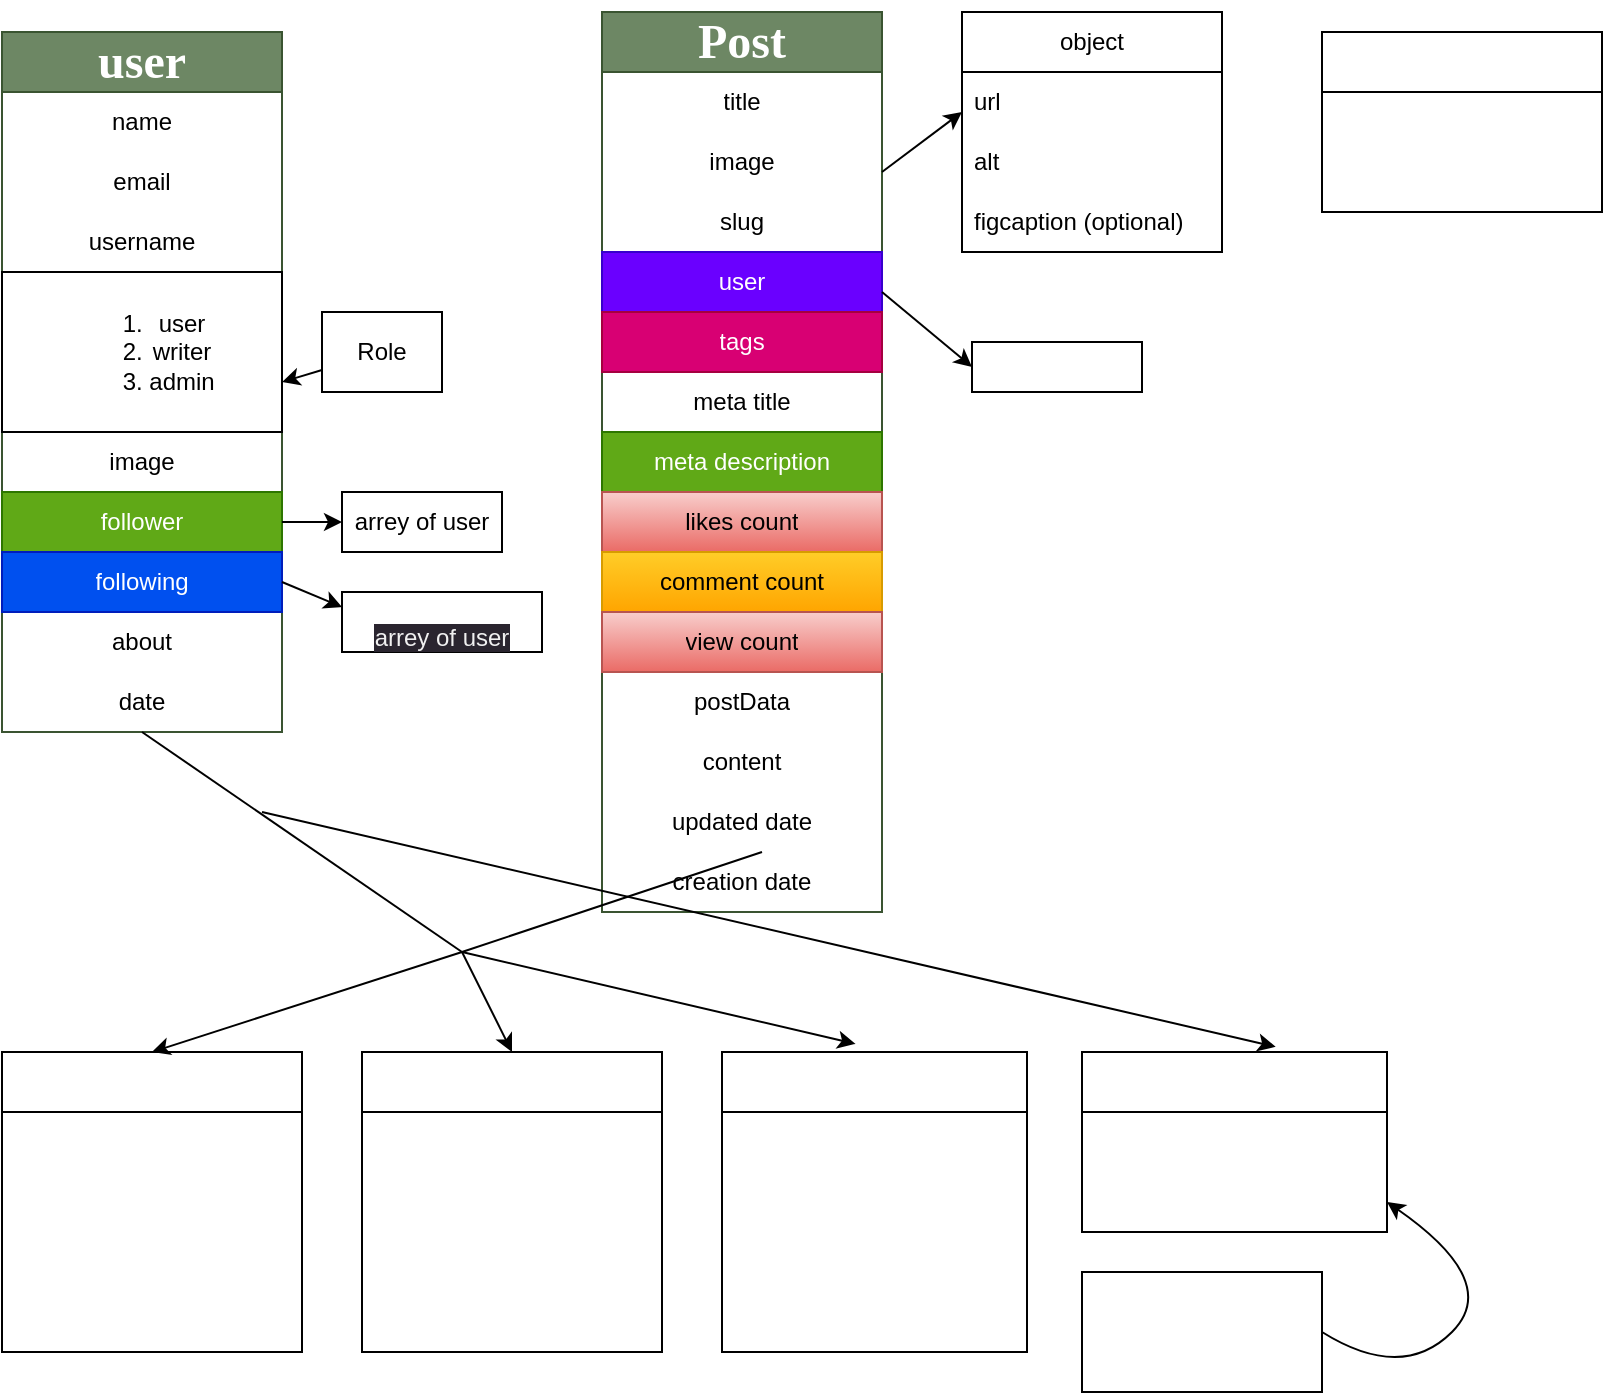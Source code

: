<mxfile>
    <diagram id="FZ2rvSespzdSm9l2jmtj" name="Page-1">
        <mxGraphModel dx="510" dy="507" grid="1" gridSize="10" guides="1" tooltips="1" connect="1" arrows="1" fold="1" page="1" pageScale="1" pageWidth="850" pageHeight="1100" math="0" shadow="0">
            <root>
                <mxCell id="0"/>
                <mxCell id="1" parent="0"/>
                <mxCell id="2" value="&lt;h1&gt;&lt;b&gt;&lt;font style=&quot;font-size: 24px;&quot;&gt;user&lt;/font&gt;&lt;/b&gt;&lt;/h1&gt;" style="swimlane;fontStyle=0;childLayout=stackLayout;horizontal=1;startSize=30;horizontalStack=0;resizeParent=1;resizeParentMax=0;resizeLast=0;collapsible=1;marginBottom=0;whiteSpace=wrap;html=1;fillColor=#6d8764;fontColor=#ffffff;strokeColor=#3A5431;fontFamily=Comic Sans MS;" parent="1" vertex="1">
                    <mxGeometry x="20" y="50" width="140" height="350" as="geometry"/>
                </mxCell>
                <mxCell id="3" value="name" style="text;strokeColor=none;fillColor=none;align=center;verticalAlign=middle;spacingLeft=4;spacingRight=4;overflow=hidden;points=[[0,0.5],[1,0.5]];portConstraint=eastwest;rotatable=0;whiteSpace=wrap;html=1;" parent="2" vertex="1">
                    <mxGeometry y="30" width="140" height="30" as="geometry"/>
                </mxCell>
                <mxCell id="4" value="email" style="text;strokeColor=none;fillColor=none;align=center;verticalAlign=middle;spacingLeft=4;spacingRight=4;overflow=hidden;points=[[0,0.5],[1,0.5]];portConstraint=eastwest;rotatable=0;whiteSpace=wrap;html=1;" parent="2" vertex="1">
                    <mxGeometry y="60" width="140" height="30" as="geometry"/>
                </mxCell>
                <mxCell id="6" value="username" style="text;strokeColor=none;fillColor=none;align=center;verticalAlign=middle;spacingLeft=4;spacingRight=4;overflow=hidden;points=[[0,0.5],[1,0.5]];portConstraint=eastwest;rotatable=0;whiteSpace=wrap;html=1;" parent="2" vertex="1">
                    <mxGeometry y="90" width="140" height="30" as="geometry"/>
                </mxCell>
                <mxCell id="8" value="&lt;ol&gt;&lt;li&gt;user&lt;/li&gt;&lt;li&gt;writer&lt;/li&gt;&lt;li&gt;admin&lt;/li&gt;&lt;/ol&gt;" style="rounded=0;whiteSpace=wrap;html=1;" parent="2" vertex="1">
                    <mxGeometry y="120" width="140" height="80" as="geometry"/>
                </mxCell>
                <mxCell id="5" value="image&lt;br&gt;" style="text;strokeColor=none;fillColor=none;align=center;verticalAlign=middle;spacingLeft=4;spacingRight=4;overflow=hidden;points=[[0,0.5],[1,0.5]];portConstraint=eastwest;rotatable=0;whiteSpace=wrap;html=1;" parent="2" vertex="1">
                    <mxGeometry y="200" width="140" height="30" as="geometry"/>
                </mxCell>
                <mxCell id="7" value="follower" style="text;strokeColor=#2D7600;fillColor=#60a917;align=center;verticalAlign=middle;spacingLeft=4;spacingRight=4;overflow=hidden;points=[[0,0.5],[1,0.5]];portConstraint=eastwest;rotatable=0;whiteSpace=wrap;html=1;fontColor=#ffffff;" parent="2" vertex="1">
                    <mxGeometry y="230" width="140" height="30" as="geometry"/>
                </mxCell>
                <mxCell id="15" value="following" style="text;strokeColor=#001DBC;fillColor=#0050ef;align=center;verticalAlign=middle;spacingLeft=4;spacingRight=4;overflow=hidden;points=[[0,0.5],[1,0.5]];portConstraint=eastwest;rotatable=0;whiteSpace=wrap;html=1;fontColor=#ffffff;" parent="2" vertex="1">
                    <mxGeometry y="260" width="140" height="30" as="geometry"/>
                </mxCell>
                <mxCell id="14" value="about" style="text;strokeColor=none;fillColor=none;align=center;verticalAlign=middle;spacingLeft=4;spacingRight=4;overflow=hidden;points=[[0,0.5],[1,0.5]];portConstraint=eastwest;rotatable=0;whiteSpace=wrap;html=1;" parent="2" vertex="1">
                    <mxGeometry y="290" width="140" height="30" as="geometry"/>
                </mxCell>
                <mxCell id="76" value="date" style="text;strokeColor=none;fillColor=none;align=center;verticalAlign=middle;spacingLeft=4;spacingRight=4;overflow=hidden;points=[[0,0.5],[1,0.5]];portConstraint=eastwest;rotatable=0;whiteSpace=wrap;html=1;" parent="2" vertex="1">
                    <mxGeometry y="320" width="140" height="30" as="geometry"/>
                </mxCell>
                <mxCell id="11" value="" style="endArrow=classic;html=1;entryX=1;entryY=0.5;entryDx=0;entryDy=0;startArrow=none;" parent="1" source="12" target="2" edge="1">
                    <mxGeometry width="50" height="50" relative="1" as="geometry">
                        <mxPoint x="270" y="230" as="sourcePoint"/>
                        <mxPoint x="330" y="190" as="targetPoint"/>
                    </mxGeometry>
                </mxCell>
                <mxCell id="12" value="Role" style="rounded=0;whiteSpace=wrap;html=1;" parent="1" vertex="1">
                    <mxGeometry x="180" y="190" width="60" height="40" as="geometry"/>
                </mxCell>
                <mxCell id="16" value="" style="endArrow=classic;html=1;exitX=1;exitY=0.5;exitDx=0;exitDy=0;entryX=0;entryY=0.5;entryDx=0;entryDy=0;" parent="1" source="7" target="18" edge="1">
                    <mxGeometry width="50" height="50" relative="1" as="geometry">
                        <mxPoint x="210" y="350" as="sourcePoint"/>
                        <mxPoint x="270" y="330" as="targetPoint"/>
                    </mxGeometry>
                </mxCell>
                <mxCell id="17" value="" style="endArrow=classic;html=1;exitX=1;exitY=0.5;exitDx=0;exitDy=0;entryX=0;entryY=0.25;entryDx=0;entryDy=0;" parent="1" source="15" edge="1" target="19">
                    <mxGeometry width="50" height="50" relative="1" as="geometry">
                        <mxPoint x="270" y="430" as="sourcePoint"/>
                        <mxPoint x="270" y="375" as="targetPoint"/>
                    </mxGeometry>
                </mxCell>
                <mxCell id="18" value="arrey of user" style="rounded=0;whiteSpace=wrap;html=1;" parent="1" vertex="1">
                    <mxGeometry x="190" y="280" width="80" height="30" as="geometry"/>
                </mxCell>
                <mxCell id="19" value="&lt;br&gt;&lt;span style=&quot;color: rgb(240, 240, 240); font-family: Helvetica; font-size: 12px; font-style: normal; font-variant-ligatures: normal; font-variant-caps: normal; font-weight: 400; letter-spacing: normal; orphans: 2; text-indent: 0px; text-transform: none; widows: 2; word-spacing: 0px; -webkit-text-stroke-width: 0px; background-color: rgb(42, 37, 47); text-decoration-thickness: initial; text-decoration-style: initial; text-decoration-color: initial; float: none; display: inline !important;&quot;&gt;arrey of user&lt;/span&gt;&lt;br&gt;" style="rounded=0;whiteSpace=wrap;html=1;align=center;" parent="1" vertex="1">
                    <mxGeometry x="190" y="330" width="100" height="30" as="geometry"/>
                </mxCell>
                <mxCell id="20" value="&lt;b style=&quot;font-size: 24px;&quot;&gt;Post&lt;/b&gt;" style="swimlane;fontStyle=0;childLayout=stackLayout;horizontal=1;startSize=30;horizontalStack=0;resizeParent=1;resizeParentMax=0;resizeLast=0;collapsible=1;marginBottom=0;whiteSpace=wrap;html=1;fillColor=#6d8764;fontColor=#ffffff;strokeColor=#3A5431;fontFamily=Comic Sans MS;fontSize=24;" parent="1" vertex="1">
                    <mxGeometry x="320" y="40" width="140" height="450" as="geometry"/>
                </mxCell>
                <mxCell id="21" value="title" style="text;strokeColor=none;fillColor=none;align=center;verticalAlign=middle;spacingLeft=4;spacingRight=4;overflow=hidden;points=[[0,0.5],[1,0.5]];portConstraint=eastwest;rotatable=0;whiteSpace=wrap;html=1;" parent="20" vertex="1">
                    <mxGeometry y="30" width="140" height="30" as="geometry"/>
                </mxCell>
                <mxCell id="22" value="image" style="text;strokeColor=none;fillColor=none;align=center;verticalAlign=middle;spacingLeft=4;spacingRight=4;overflow=hidden;points=[[0,0.5],[1,0.5]];portConstraint=eastwest;rotatable=0;whiteSpace=wrap;html=1;" parent="20" vertex="1">
                    <mxGeometry y="60" width="140" height="30" as="geometry"/>
                </mxCell>
                <mxCell id="92" value="slug" style="text;strokeColor=none;fillColor=none;align=center;verticalAlign=middle;spacingLeft=4;spacingRight=4;overflow=hidden;points=[[0,0.5],[1,0.5]];portConstraint=eastwest;rotatable=0;whiteSpace=wrap;html=1;" vertex="1" parent="20">
                    <mxGeometry y="90" width="140" height="30" as="geometry"/>
                </mxCell>
                <mxCell id="23" value="user" style="text;strokeColor=#3700CC;fillColor=#6a00ff;align=center;verticalAlign=middle;spacingLeft=4;spacingRight=4;overflow=hidden;points=[[0,0.5],[1,0.5]];portConstraint=eastwest;rotatable=0;whiteSpace=wrap;html=1;fontColor=#ffffff;" parent="20" vertex="1">
                    <mxGeometry y="120" width="140" height="30" as="geometry"/>
                </mxCell>
                <mxCell id="52" value="tags" style="text;strokeColor=#A50040;fillColor=#d80073;align=center;verticalAlign=middle;spacingLeft=4;spacingRight=4;overflow=hidden;points=[[0,0.5],[1,0.5]];portConstraint=eastwest;rotatable=0;whiteSpace=wrap;html=1;fontColor=#ffffff;" parent="20" vertex="1">
                    <mxGeometry y="150" width="140" height="30" as="geometry"/>
                </mxCell>
                <mxCell id="25" value="meta title" style="text;strokeColor=none;fillColor=none;align=center;verticalAlign=middle;spacingLeft=4;spacingRight=4;overflow=hidden;points=[[0,0.5],[1,0.5]];portConstraint=eastwest;rotatable=0;whiteSpace=wrap;html=1;" parent="20" vertex="1">
                    <mxGeometry y="180" width="140" height="30" as="geometry"/>
                </mxCell>
                <mxCell id="26" value="meta description" style="text;strokeColor=#2D7600;fillColor=#60a917;align=center;verticalAlign=middle;spacingLeft=4;spacingRight=4;overflow=hidden;points=[[0,0.5],[1,0.5]];portConstraint=eastwest;rotatable=0;whiteSpace=wrap;html=1;fontColor=#ffffff;" parent="20" vertex="1">
                    <mxGeometry y="210" width="140" height="30" as="geometry"/>
                </mxCell>
                <mxCell id="27" value="likes count" style="text;strokeColor=#b85450;fillColor=#f8cecc;align=center;verticalAlign=middle;spacingLeft=4;spacingRight=4;overflow=hidden;points=[[0,0.5],[1,0.5]];portConstraint=eastwest;rotatable=0;whiteSpace=wrap;html=1;gradientColor=#ea6b66;" parent="20" vertex="1">
                    <mxGeometry y="240" width="140" height="30" as="geometry"/>
                </mxCell>
                <mxCell id="57" value="comment count" style="text;align=center;verticalAlign=middle;spacingLeft=4;spacingRight=4;overflow=hidden;points=[[0,0.5],[1,0.5]];portConstraint=eastwest;rotatable=0;whiteSpace=wrap;html=1;fillColor=#ffcd28;gradientColor=#ffa500;strokeColor=#d79b00;" parent="20" vertex="1">
                    <mxGeometry y="270" width="140" height="30" as="geometry"/>
                </mxCell>
                <mxCell id="58" value="view count" style="text;align=center;verticalAlign=middle;spacingLeft=4;spacingRight=4;overflow=hidden;points=[[0,0.5],[1,0.5]];portConstraint=eastwest;rotatable=0;whiteSpace=wrap;html=1;fillColor=#f8cecc;gradientColor=#ea6b66;strokeColor=#b85450;" parent="20" vertex="1">
                    <mxGeometry y="300" width="140" height="30" as="geometry"/>
                </mxCell>
                <mxCell id="28" value="postData" style="text;strokeColor=none;fillColor=none;align=center;verticalAlign=middle;spacingLeft=4;spacingRight=4;overflow=hidden;points=[[0,0.5],[1,0.5]];portConstraint=eastwest;rotatable=0;whiteSpace=wrap;html=1;" parent="20" vertex="1">
                    <mxGeometry y="330" width="140" height="30" as="geometry"/>
                </mxCell>
                <mxCell id="51" value="content" style="text;strokeColor=none;fillColor=none;align=center;verticalAlign=middle;spacingLeft=4;spacingRight=4;overflow=hidden;points=[[0,0.5],[1,0.5]];portConstraint=eastwest;rotatable=0;whiteSpace=wrap;html=1;" parent="20" vertex="1">
                    <mxGeometry y="360" width="140" height="30" as="geometry"/>
                </mxCell>
                <mxCell id="55" value="updated date" style="text;strokeColor=none;fillColor=none;align=center;verticalAlign=middle;spacingLeft=4;spacingRight=4;overflow=hidden;points=[[0,0.5],[1,0.5]];portConstraint=eastwest;rotatable=0;whiteSpace=wrap;html=1;" parent="20" vertex="1">
                    <mxGeometry y="390" width="140" height="30" as="geometry"/>
                </mxCell>
                <mxCell id="56" value="creation date" style="text;strokeColor=none;fillColor=none;align=center;verticalAlign=middle;spacingLeft=4;spacingRight=4;overflow=hidden;points=[[0,0.5],[1,0.5]];portConstraint=eastwest;rotatable=0;whiteSpace=wrap;html=1;" parent="20" vertex="1">
                    <mxGeometry y="420" width="140" height="30" as="geometry"/>
                </mxCell>
                <mxCell id="37" value="" style="endArrow=classic;html=1;fontFamily=Comic Sans MS;fontSize=24;" parent="1" edge="1">
                    <mxGeometry width="50" height="50" relative="1" as="geometry">
                        <mxPoint x="460" y="120" as="sourcePoint"/>
                        <mxPoint x="500" y="90" as="targetPoint"/>
                    </mxGeometry>
                </mxCell>
                <mxCell id="46" value="object" style="swimlane;fontStyle=0;childLayout=stackLayout;horizontal=1;startSize=30;horizontalStack=0;resizeParent=1;resizeParentMax=0;resizeLast=0;collapsible=1;marginBottom=0;whiteSpace=wrap;html=1;fontFamily=Helvetica;fontSize=12;" parent="1" vertex="1">
                    <mxGeometry x="500" y="40" width="130" height="120" as="geometry"/>
                </mxCell>
                <mxCell id="47" value="url" style="text;strokeColor=none;fillColor=none;align=left;verticalAlign=middle;spacingLeft=4;spacingRight=4;overflow=hidden;points=[[0,0.5],[1,0.5]];portConstraint=eastwest;rotatable=0;whiteSpace=wrap;html=1;fontFamily=Helvetica;fontSize=12;" parent="46" vertex="1">
                    <mxGeometry y="30" width="130" height="30" as="geometry"/>
                </mxCell>
                <mxCell id="48" value="alt" style="text;strokeColor=none;fillColor=none;align=left;verticalAlign=middle;spacingLeft=4;spacingRight=4;overflow=hidden;points=[[0,0.5],[1,0.5]];portConstraint=eastwest;rotatable=0;whiteSpace=wrap;html=1;fontFamily=Helvetica;fontSize=12;" parent="46" vertex="1">
                    <mxGeometry y="60" width="130" height="30" as="geometry"/>
                </mxCell>
                <mxCell id="50" value="figcaption (optional)" style="text;strokeColor=none;fillColor=none;align=left;verticalAlign=middle;spacingLeft=4;spacingRight=4;overflow=hidden;points=[[0,0.5],[1,0.5]];portConstraint=eastwest;rotatable=0;whiteSpace=wrap;html=1;fontFamily=Helvetica;fontSize=12;" parent="46" vertex="1">
                    <mxGeometry y="90" width="130" height="30" as="geometry"/>
                </mxCell>
                <mxCell id="53" value="array of tags" style="rounded=0;whiteSpace=wrap;html=1;fontFamily=Helvetica;fontSize=12;fontColor=#FFFFFF;labelBackgroundColor=default;" parent="1" vertex="1">
                    <mxGeometry x="505" y="205" width="85" height="25" as="geometry"/>
                </mxCell>
                <mxCell id="54" value="" style="endArrow=classic;html=1;fontFamily=Helvetica;fontSize=12;fontColor=#FFFFFF;entryX=0;entryY=0.5;entryDx=0;entryDy=0;" parent="1" target="53" edge="1">
                    <mxGeometry width="50" height="50" relative="1" as="geometry">
                        <mxPoint x="460" y="180" as="sourcePoint"/>
                        <mxPoint x="510" y="130" as="targetPoint"/>
                    </mxGeometry>
                </mxCell>
                <mxCell id="59" value="comments" style="swimlane;fontStyle=0;childLayout=stackLayout;horizontal=1;startSize=30;horizontalStack=0;resizeParent=1;resizeParentMax=0;resizeLast=0;collapsible=1;marginBottom=0;whiteSpace=wrap;html=1;fontFamily=Helvetica;fontSize=12;fontColor=#FFFFFF;labelBackgroundColor=default;" parent="1" vertex="1">
                    <mxGeometry x="20" y="560" width="150" height="150" as="geometry"/>
                </mxCell>
                <mxCell id="60" value="user" style="text;strokeColor=none;fillColor=none;align=center;verticalAlign=middle;spacingLeft=4;spacingRight=4;overflow=hidden;points=[[0,0.5],[1,0.5]];portConstraint=eastwest;rotatable=0;whiteSpace=wrap;html=1;fontFamily=Helvetica;fontSize=12;fontColor=#FFFFFF;" parent="59" vertex="1">
                    <mxGeometry y="30" width="150" height="30" as="geometry"/>
                </mxCell>
                <mxCell id="61" value="post" style="text;strokeColor=none;fillColor=none;align=center;verticalAlign=middle;spacingLeft=4;spacingRight=4;overflow=hidden;points=[[0,0.5],[1,0.5]];portConstraint=eastwest;rotatable=0;whiteSpace=wrap;html=1;fontFamily=Helvetica;fontSize=12;fontColor=#FFFFFF;" parent="59" vertex="1">
                    <mxGeometry y="60" width="150" height="30" as="geometry"/>
                </mxCell>
                <mxCell id="62" value="comment (string)" style="text;strokeColor=none;fillColor=none;align=center;verticalAlign=middle;spacingLeft=4;spacingRight=4;overflow=hidden;points=[[0,0.5],[1,0.5]];portConstraint=eastwest;rotatable=0;whiteSpace=wrap;html=1;fontFamily=Helvetica;fontSize=12;fontColor=#FFFFFF;" parent="59" vertex="1">
                    <mxGeometry y="90" width="150" height="30" as="geometry"/>
                </mxCell>
                <mxCell id="63" value="date" style="text;strokeColor=none;fillColor=none;align=center;verticalAlign=middle;spacingLeft=4;spacingRight=4;overflow=hidden;points=[[0,0.5],[1,0.5]];portConstraint=eastwest;rotatable=0;whiteSpace=wrap;html=1;fontFamily=Helvetica;fontSize=12;fontColor=#FFFFFF;" parent="59" vertex="1">
                    <mxGeometry y="120" width="150" height="30" as="geometry"/>
                </mxCell>
                <mxCell id="64" value="bookmarks" style="swimlane;fontStyle=0;childLayout=stackLayout;horizontal=1;startSize=30;horizontalStack=0;resizeParent=1;resizeParentMax=0;resizeLast=0;collapsible=1;marginBottom=0;whiteSpace=wrap;html=1;fontFamily=Helvetica;fontSize=12;fontColor=#FFFFFF;labelBackgroundColor=default;" parent="1" vertex="1">
                    <mxGeometry x="200" y="560" width="150" height="150" as="geometry"/>
                </mxCell>
                <mxCell id="65" value="user" style="text;strokeColor=none;fillColor=none;align=center;verticalAlign=middle;spacingLeft=4;spacingRight=4;overflow=hidden;points=[[0,0.5],[1,0.5]];portConstraint=eastwest;rotatable=0;whiteSpace=wrap;html=1;fontFamily=Helvetica;fontSize=12;fontColor=#FFFFFF;" parent="64" vertex="1">
                    <mxGeometry y="30" width="150" height="30" as="geometry"/>
                </mxCell>
                <mxCell id="66" value="post" style="text;strokeColor=none;fillColor=none;align=center;verticalAlign=middle;spacingLeft=4;spacingRight=4;overflow=hidden;points=[[0,0.5],[1,0.5]];portConstraint=eastwest;rotatable=0;whiteSpace=wrap;html=1;fontFamily=Helvetica;fontSize=12;fontColor=#FFFFFF;" parent="64" vertex="1">
                    <mxGeometry y="60" width="150" height="30" as="geometry"/>
                </mxCell>
                <mxCell id="67" value="bookmark (boolean)" style="text;strokeColor=none;fillColor=none;align=center;verticalAlign=middle;spacingLeft=4;spacingRight=4;overflow=hidden;points=[[0,0.5],[1,0.5]];portConstraint=eastwest;rotatable=0;whiteSpace=wrap;html=1;fontFamily=Helvetica;fontSize=12;fontColor=#FFFFFF;" parent="64" vertex="1">
                    <mxGeometry y="90" width="150" height="30" as="geometry"/>
                </mxCell>
                <mxCell id="68" value="date" style="text;strokeColor=none;fillColor=none;align=center;verticalAlign=middle;spacingLeft=4;spacingRight=4;overflow=hidden;points=[[0,0.5],[1,0.5]];portConstraint=eastwest;rotatable=0;whiteSpace=wrap;html=1;fontFamily=Helvetica;fontSize=12;fontColor=#FFFFFF;" parent="64" vertex="1">
                    <mxGeometry y="120" width="150" height="30" as="geometry"/>
                </mxCell>
                <mxCell id="71" value="likes" style="swimlane;fontStyle=0;childLayout=stackLayout;horizontal=1;startSize=30;horizontalStack=0;resizeParent=1;resizeParentMax=0;resizeLast=0;collapsible=1;marginBottom=0;whiteSpace=wrap;html=1;fontFamily=Helvetica;fontSize=12;fontColor=#FFFFFF;labelBackgroundColor=default;" parent="1" vertex="1">
                    <mxGeometry x="380" y="560" width="152.5" height="150" as="geometry"/>
                </mxCell>
                <mxCell id="72" value="user" style="text;strokeColor=none;fillColor=none;align=center;verticalAlign=middle;spacingLeft=4;spacingRight=4;overflow=hidden;points=[[0,0.5],[1,0.5]];portConstraint=eastwest;rotatable=0;whiteSpace=wrap;html=1;fontFamily=Helvetica;fontSize=12;fontColor=#FFFFFF;labelBackgroundColor=default;" parent="71" vertex="1">
                    <mxGeometry y="30" width="152.5" height="30" as="geometry"/>
                </mxCell>
                <mxCell id="73" value="post" style="text;strokeColor=none;fillColor=none;align=center;verticalAlign=middle;spacingLeft=4;spacingRight=4;overflow=hidden;points=[[0,0.5],[1,0.5]];portConstraint=eastwest;rotatable=0;whiteSpace=wrap;html=1;fontFamily=Helvetica;fontSize=12;fontColor=#FFFFFF;labelBackgroundColor=default;" parent="71" vertex="1">
                    <mxGeometry y="60" width="152.5" height="30" as="geometry"/>
                </mxCell>
                <mxCell id="74" value="like (boolean)" style="text;strokeColor=none;fillColor=none;align=center;verticalAlign=middle;spacingLeft=4;spacingRight=4;overflow=hidden;points=[[0,0.5],[1,0.5]];portConstraint=eastwest;rotatable=0;whiteSpace=wrap;html=1;fontFamily=Helvetica;fontSize=12;fontColor=#FFFFFF;labelBackgroundColor=default;" parent="71" vertex="1">
                    <mxGeometry y="90" width="152.5" height="30" as="geometry"/>
                </mxCell>
                <mxCell id="75" value="date" style="text;strokeColor=none;fillColor=none;align=center;verticalAlign=middle;spacingLeft=4;spacingRight=4;overflow=hidden;points=[[0,0.5],[1,0.5]];portConstraint=eastwest;rotatable=0;whiteSpace=wrap;html=1;fontFamily=Helvetica;fontSize=12;fontColor=#FFFFFF;labelBackgroundColor=default;" parent="71" vertex="1">
                    <mxGeometry y="120" width="152.5" height="30" as="geometry"/>
                </mxCell>
                <mxCell id="77" value="notifications" style="swimlane;fontStyle=0;childLayout=stackLayout;horizontal=1;startSize=30;horizontalStack=0;resizeParent=1;resizeParentMax=0;resizeLast=0;collapsible=1;marginBottom=0;whiteSpace=wrap;html=1;fontFamily=Helvetica;fontSize=12;fontColor=#FFFFFF;labelBackgroundColor=default;" parent="1" vertex="1">
                    <mxGeometry x="560" y="560" width="152.5" height="90" as="geometry"/>
                </mxCell>
                <mxCell id="78" value="user" style="text;strokeColor=none;fillColor=none;align=center;verticalAlign=middle;spacingLeft=4;spacingRight=4;overflow=hidden;points=[[0,0.5],[1,0.5]];portConstraint=eastwest;rotatable=0;whiteSpace=wrap;html=1;fontFamily=Helvetica;fontSize=12;fontColor=#FFFFFF;" parent="77" vertex="1">
                    <mxGeometry y="30" width="152.5" height="30" as="geometry"/>
                </mxCell>
                <mxCell id="79" value="notifications(arrey)" style="text;strokeColor=none;fillColor=none;align=center;verticalAlign=middle;spacingLeft=4;spacingRight=4;overflow=hidden;points=[[0,0.5],[1,0.5]];portConstraint=eastwest;rotatable=0;whiteSpace=wrap;html=1;fontFamily=Helvetica;fontSize=12;fontColor=#FFFFFF;" parent="77" vertex="1">
                    <mxGeometry y="60" width="152.5" height="30" as="geometry"/>
                </mxCell>
                <mxCell id="82" value="of (posts)" style="rounded=0;whiteSpace=wrap;html=1;fontColor=#FFFFFF;labelBackgroundColor=default;" parent="1" vertex="1">
                    <mxGeometry x="560" y="670" width="120" height="60" as="geometry"/>
                </mxCell>
                <mxCell id="84" value="" style="curved=1;endArrow=classic;html=1;entryX=1;entryY=0.5;entryDx=0;entryDy=0;exitX=1;exitY=0.5;exitDx=0;exitDy=0;fontColor=#000000;" parent="1" source="82" target="79" edge="1">
                    <mxGeometry width="50" height="50" relative="1" as="geometry">
                        <mxPoint x="770" y="725" as="sourcePoint"/>
                        <mxPoint x="720" y="675" as="targetPoint"/>
                        <Array as="points">
                            <mxPoint x="720" y="725"/>
                            <mxPoint x="770" y="675"/>
                        </Array>
                    </mxGeometry>
                </mxCell>
                <mxCell id="86" value="" style="endArrow=none;html=1;" parent="1" edge="1">
                    <mxGeometry width="50" height="50" relative="1" as="geometry">
                        <mxPoint x="250" y="510" as="sourcePoint"/>
                        <mxPoint x="90" y="400" as="targetPoint"/>
                        <Array as="points"/>
                    </mxGeometry>
                </mxCell>
                <mxCell id="87" value="" style="endArrow=none;html=1;" parent="1" edge="1">
                    <mxGeometry width="50" height="50" relative="1" as="geometry">
                        <mxPoint x="250" y="510" as="sourcePoint"/>
                        <mxPoint x="400" y="460" as="targetPoint"/>
                    </mxGeometry>
                </mxCell>
                <mxCell id="88" value="" style="endArrow=classic;html=1;entryX=0.635;entryY=-0.029;entryDx=0;entryDy=0;entryPerimeter=0;" parent="1" target="77" edge="1">
                    <mxGeometry width="50" height="50" relative="1" as="geometry">
                        <mxPoint x="150" y="440" as="sourcePoint"/>
                        <mxPoint x="450" y="440" as="targetPoint"/>
                    </mxGeometry>
                </mxCell>
                <mxCell id="89" value="" style="endArrow=classic;html=1;entryX=0.5;entryY=0;entryDx=0;entryDy=0;" parent="1" target="64" edge="1">
                    <mxGeometry width="50" height="50" relative="1" as="geometry">
                        <mxPoint x="250" y="510" as="sourcePoint"/>
                        <mxPoint x="270" y="550" as="targetPoint"/>
                    </mxGeometry>
                </mxCell>
                <mxCell id="90" value="" style="endArrow=classic;html=1;entryX=0.438;entryY=-0.027;entryDx=0;entryDy=0;entryPerimeter=0;" parent="1" target="71" edge="1">
                    <mxGeometry width="50" height="50" relative="1" as="geometry">
                        <mxPoint x="250" y="510" as="sourcePoint"/>
                        <mxPoint x="285" y="570" as="targetPoint"/>
                    </mxGeometry>
                </mxCell>
                <mxCell id="91" value="" style="endArrow=classic;html=1;entryX=0.5;entryY=0;entryDx=0;entryDy=0;" parent="1" target="59" edge="1">
                    <mxGeometry width="50" height="50" relative="1" as="geometry">
                        <mxPoint x="250" y="510" as="sourcePoint"/>
                        <mxPoint x="295" y="580" as="targetPoint"/>
                    </mxGeometry>
                </mxCell>
                <mxCell id="93" value="tags" style="swimlane;fontStyle=0;childLayout=stackLayout;horizontal=1;startSize=30;horizontalStack=0;resizeParent=1;resizeParentMax=0;resizeLast=0;collapsible=1;marginBottom=0;whiteSpace=wrap;html=1;labelBackgroundColor=default;fontColor=#FFFFFF;" vertex="1" parent="1">
                    <mxGeometry x="680" y="50" width="140" height="90" as="geometry"/>
                </mxCell>
                <mxCell id="94" value="tag name" style="text;strokeColor=none;fillColor=none;align=left;verticalAlign=middle;spacingLeft=4;spacingRight=4;overflow=hidden;points=[[0,0.5],[1,0.5]];portConstraint=eastwest;rotatable=0;whiteSpace=wrap;html=1;labelBackgroundColor=default;fontColor=#FFFFFF;" vertex="1" parent="93">
                    <mxGeometry y="30" width="140" height="30" as="geometry"/>
                </mxCell>
                <mxCell id="95" value="date" style="text;strokeColor=none;fillColor=none;align=left;verticalAlign=middle;spacingLeft=4;spacingRight=4;overflow=hidden;points=[[0,0.5],[1,0.5]];portConstraint=eastwest;rotatable=0;whiteSpace=wrap;html=1;labelBackgroundColor=default;fontColor=#FFFFFF;" vertex="1" parent="93">
                    <mxGeometry y="60" width="140" height="30" as="geometry"/>
                </mxCell>
            </root>
        </mxGraphModel>
    </diagram>
</mxfile>